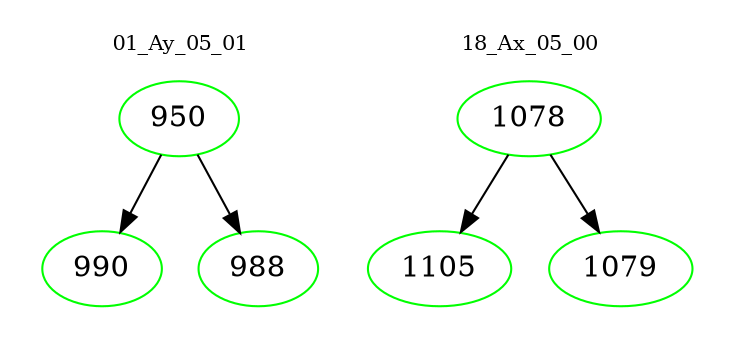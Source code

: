 digraph{
subgraph cluster_0 {
color = white
label = "01_Ay_05_01";
fontsize=10;
T0_950 [label="950", color="green"]
T0_950 -> T0_990 [color="black"]
T0_990 [label="990", color="green"]
T0_950 -> T0_988 [color="black"]
T0_988 [label="988", color="green"]
}
subgraph cluster_1 {
color = white
label = "18_Ax_05_00";
fontsize=10;
T1_1078 [label="1078", color="green"]
T1_1078 -> T1_1105 [color="black"]
T1_1105 [label="1105", color="green"]
T1_1078 -> T1_1079 [color="black"]
T1_1079 [label="1079", color="green"]
}
}
